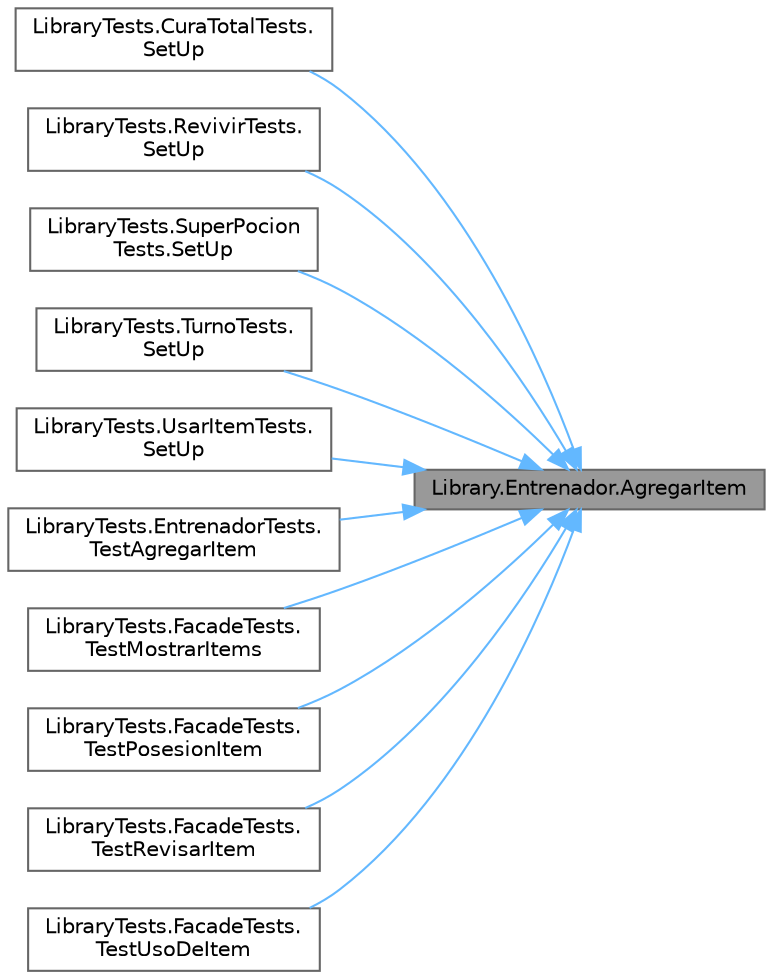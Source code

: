 digraph "Library.Entrenador.AgregarItem"
{
 // INTERACTIVE_SVG=YES
 // LATEX_PDF_SIZE
  bgcolor="transparent";
  edge [fontname=Helvetica,fontsize=10,labelfontname=Helvetica,labelfontsize=10];
  node [fontname=Helvetica,fontsize=10,shape=box,height=0.2,width=0.4];
  rankdir="RL";
  Node1 [id="Node000001",label="Library.Entrenador.AgregarItem",height=0.2,width=0.4,color="gray40", fillcolor="grey60", style="filled", fontcolor="black",tooltip="Agrega un item al catálogo del entrenador."];
  Node1 -> Node2 [id="edge1_Node000001_Node000002",dir="back",color="steelblue1",style="solid",tooltip=" "];
  Node2 [id="Node000002",label="LibraryTests.CuraTotalTests.\lSetUp",height=0.2,width=0.4,color="grey40", fillcolor="white", style="filled",URL="$classLibraryTests_1_1CuraTotalTests.html#a52c517d5329387f71d5eb6ceafef7211",tooltip="En este SetUp instanciamos objetos que necesitaremos para testear esta clase."];
  Node1 -> Node3 [id="edge2_Node000001_Node000003",dir="back",color="steelblue1",style="solid",tooltip=" "];
  Node3 [id="Node000003",label="LibraryTests.RevivirTests.\lSetUp",height=0.2,width=0.4,color="grey40", fillcolor="white", style="filled",URL="$classLibraryTests_1_1RevivirTests.html#ae7fa3e2305b0fd0a0006201725d806bb",tooltip="En este SetUp instanciamos objetos que necesitaremos para testear esta clase."];
  Node1 -> Node4 [id="edge3_Node000001_Node000004",dir="back",color="steelblue1",style="solid",tooltip=" "];
  Node4 [id="Node000004",label="LibraryTests.SuperPocion\lTests.SetUp",height=0.2,width=0.4,color="grey40", fillcolor="white", style="filled",URL="$classLibraryTests_1_1SuperPocionTests.html#aa661e3d7dadea94e9f26243592ba0a84",tooltip="En este SetUp instanciamos objetos que necesitaremos para testear esta clase."];
  Node1 -> Node5 [id="edge4_Node000001_Node000005",dir="back",color="steelblue1",style="solid",tooltip=" "];
  Node5 [id="Node000005",label="LibraryTests.TurnoTests.\lSetUp",height=0.2,width=0.4,color="grey40", fillcolor="white", style="filled",URL="$classLibraryTests_1_1TurnoTests.html#ae706e86440cbaed881b46641a7cff5f9",tooltip="En este SetUp instanciamos objetos que necesitaremos para testear esta clase."];
  Node1 -> Node6 [id="edge5_Node000001_Node000006",dir="back",color="steelblue1",style="solid",tooltip=" "];
  Node6 [id="Node000006",label="LibraryTests.UsarItemTests.\lSetUp",height=0.2,width=0.4,color="grey40", fillcolor="white", style="filled",URL="$classLibraryTests_1_1UsarItemTests.html#ac3646a48a6fcf14f9d569aeb9896a3e8",tooltip="En este SetUp instanciamos objetos que necesitaremos para testear esta clase."];
  Node1 -> Node7 [id="edge6_Node000001_Node000007",dir="back",color="steelblue1",style="solid",tooltip=" "];
  Node7 [id="Node000007",label="LibraryTests.EntrenadorTests.\lTestAgregarItem",height=0.2,width=0.4,color="grey40", fillcolor="white", style="filled",URL="$classLibraryTests_1_1EntrenadorTests.html#af3f47b008422a216e9cf4434c5a2715e",tooltip="Este test comprueba que se agregue correctamente un item al catálogo."];
  Node1 -> Node8 [id="edge7_Node000001_Node000008",dir="back",color="steelblue1",style="solid",tooltip=" "];
  Node8 [id="Node000008",label="LibraryTests.FacadeTests.\lTestMostrarItems",height=0.2,width=0.4,color="grey40", fillcolor="white", style="filled",URL="$classLibraryTests_1_1FacadeTests.html#a303390ebe37700aee9164dbbe46307f1",tooltip="Este test comprueba que se pueda obtener los items disponibles para usar."];
  Node1 -> Node9 [id="edge8_Node000001_Node000009",dir="back",color="steelblue1",style="solid",tooltip=" "];
  Node9 [id="Node000009",label="LibraryTests.FacadeTests.\lTestPosesionItem",height=0.2,width=0.4,color="grey40", fillcolor="white", style="filled",URL="$classLibraryTests_1_1FacadeTests.html#a35c505593779d47ea2a673b211ed8d8b",tooltip="Este test comprueba que se pueda revisar correctamente si un jugador posee a un item en su catálogo."];
  Node1 -> Node10 [id="edge9_Node000001_Node000010",dir="back",color="steelblue1",style="solid",tooltip=" "];
  Node10 [id="Node000010",label="LibraryTests.FacadeTests.\lTestRevisarItem",height=0.2,width=0.4,color="grey40", fillcolor="white", style="filled",URL="$classLibraryTests_1_1FacadeTests.html#a3632e26e3f560229224f833e51ff1e47",tooltip="Este test comprueba que se pueda revisar correctamente si un jugador tiene permitido usar un item."];
  Node1 -> Node11 [id="edge10_Node000001_Node000011",dir="back",color="steelblue1",style="solid",tooltip=" "];
  Node11 [id="Node000011",label="LibraryTests.FacadeTests.\lTestUsoDeItem",height=0.2,width=0.4,color="grey40", fillcolor="white", style="filled",URL="$classLibraryTests_1_1FacadeTests.html#ae4c1e2218823ca49f29c0154a189cbfe",tooltip="Este test comprueba que se pueda usar un item correctamente durante la batalla."];
}
